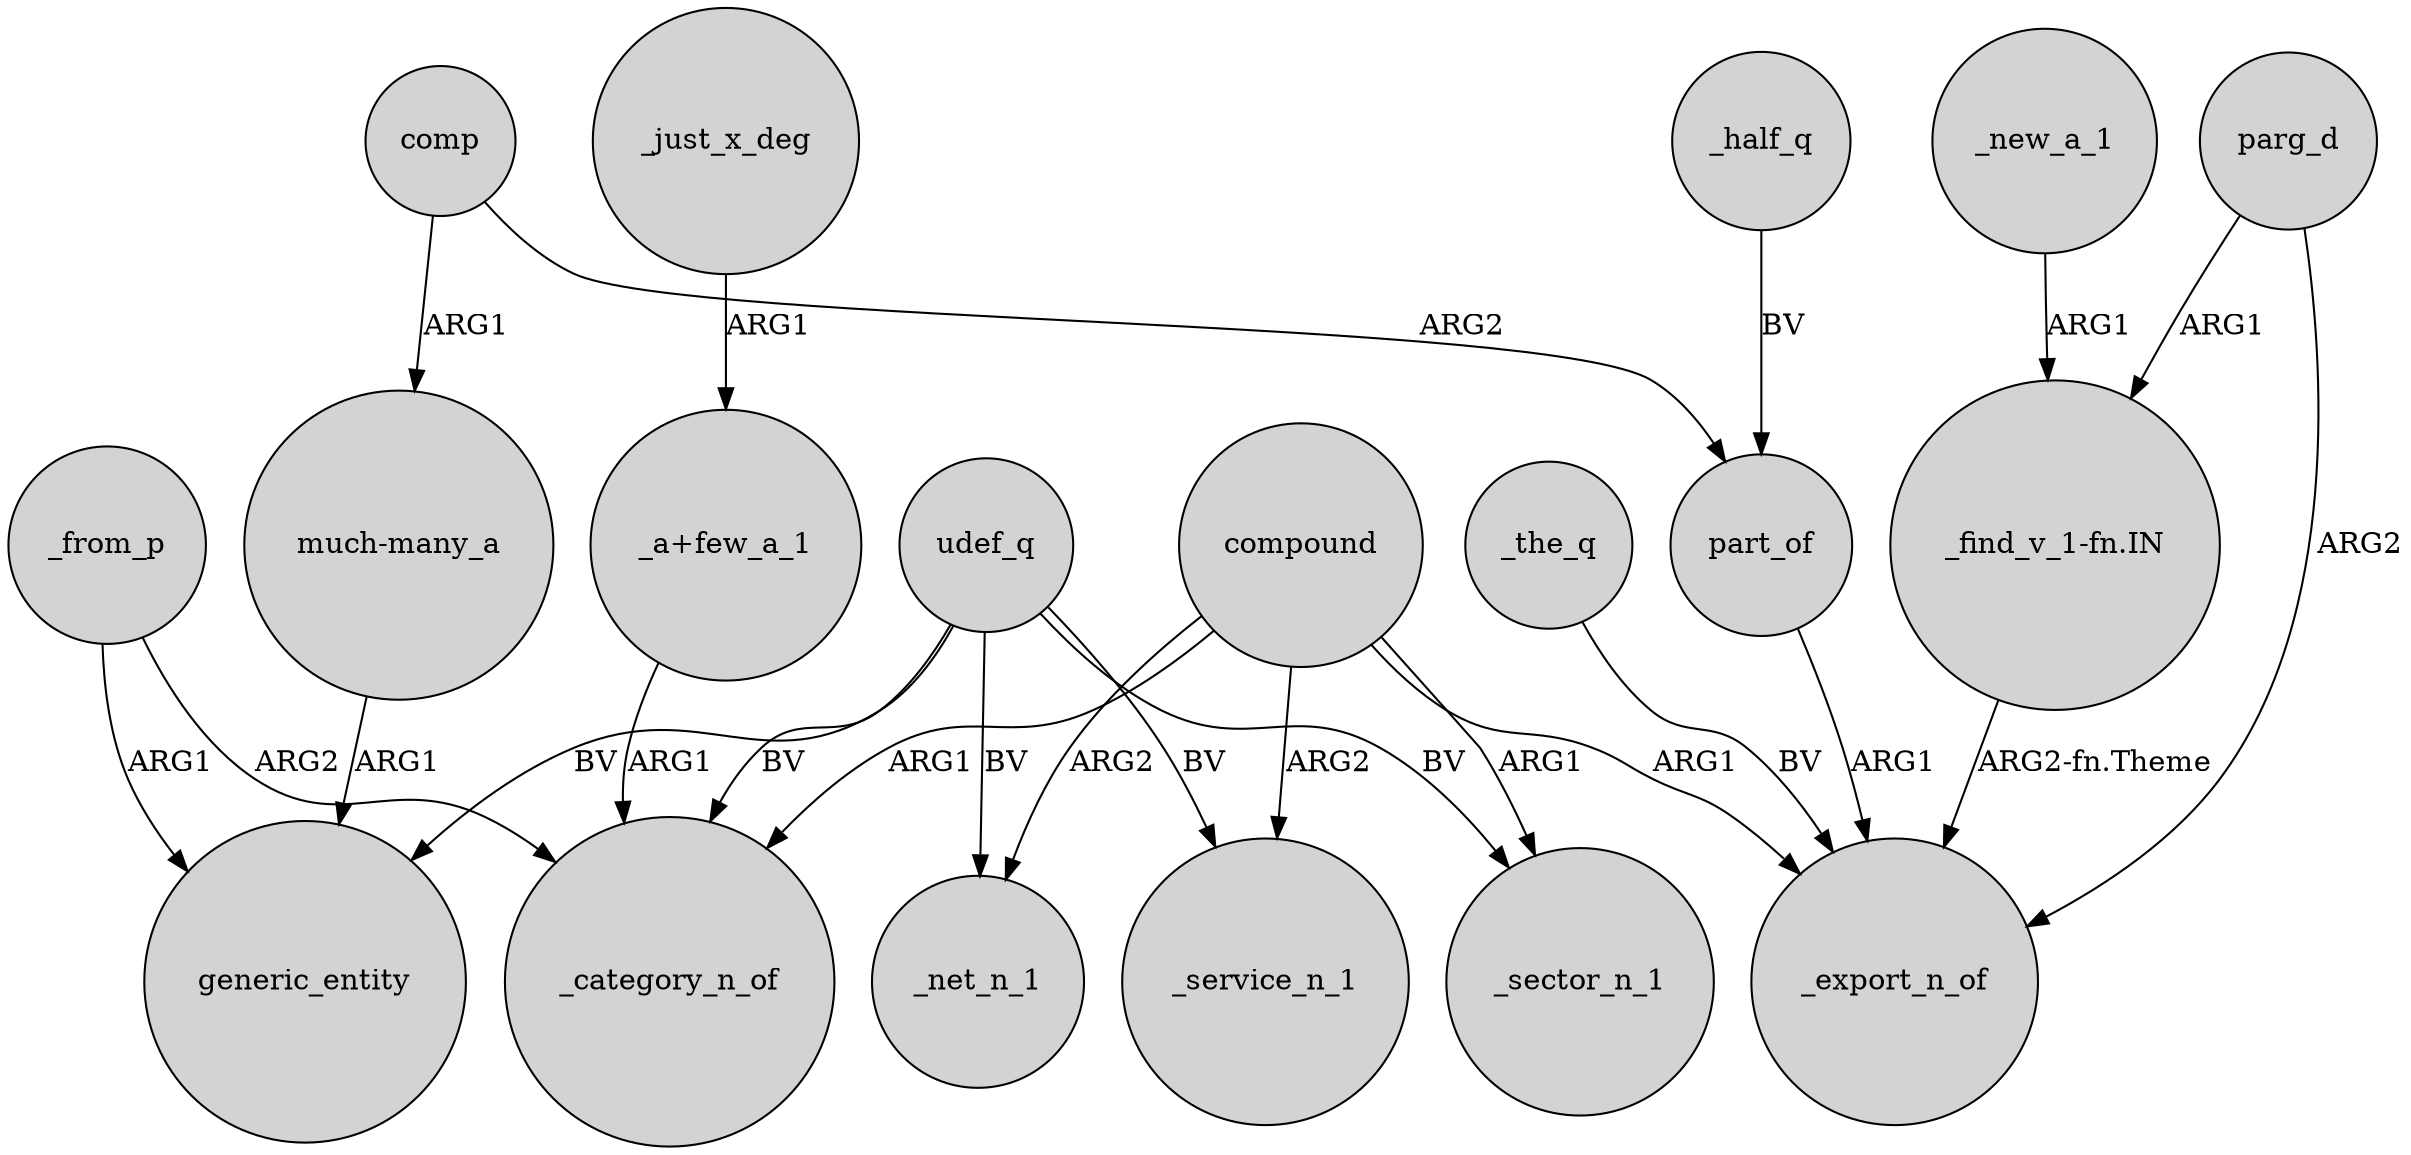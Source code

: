 digraph {
	node [shape=circle style=filled]
	udef_q -> generic_entity [label=BV]
	part_of -> _export_n_of [label=ARG1]
	compound -> _service_n_1 [label=ARG2]
	compound -> _sector_n_1 [label=ARG1]
	udef_q -> _category_n_of [label=BV]
	_just_x_deg -> "_a+few_a_1" [label=ARG1]
	"much-many_a" -> generic_entity [label=ARG1]
	comp -> part_of [label=ARG2]
	"_a+few_a_1" -> _category_n_of [label=ARG1]
	compound -> _category_n_of [label=ARG1]
	_from_p -> generic_entity [label=ARG1]
	_from_p -> _category_n_of [label=ARG2]
	udef_q -> _sector_n_1 [label=BV]
	compound -> _export_n_of [label=ARG1]
	parg_d -> _export_n_of [label=ARG2]
	udef_q -> _service_n_1 [label=BV]
	comp -> "much-many_a" [label=ARG1]
	compound -> _net_n_1 [label=ARG2]
	_half_q -> part_of [label=BV]
	"_find_v_1-fn.IN" -> _export_n_of [label="ARG2-fn.Theme"]
	parg_d -> "_find_v_1-fn.IN" [label=ARG1]
	_the_q -> _export_n_of [label=BV]
	udef_q -> _net_n_1 [label=BV]
	_new_a_1 -> "_find_v_1-fn.IN" [label=ARG1]
}
